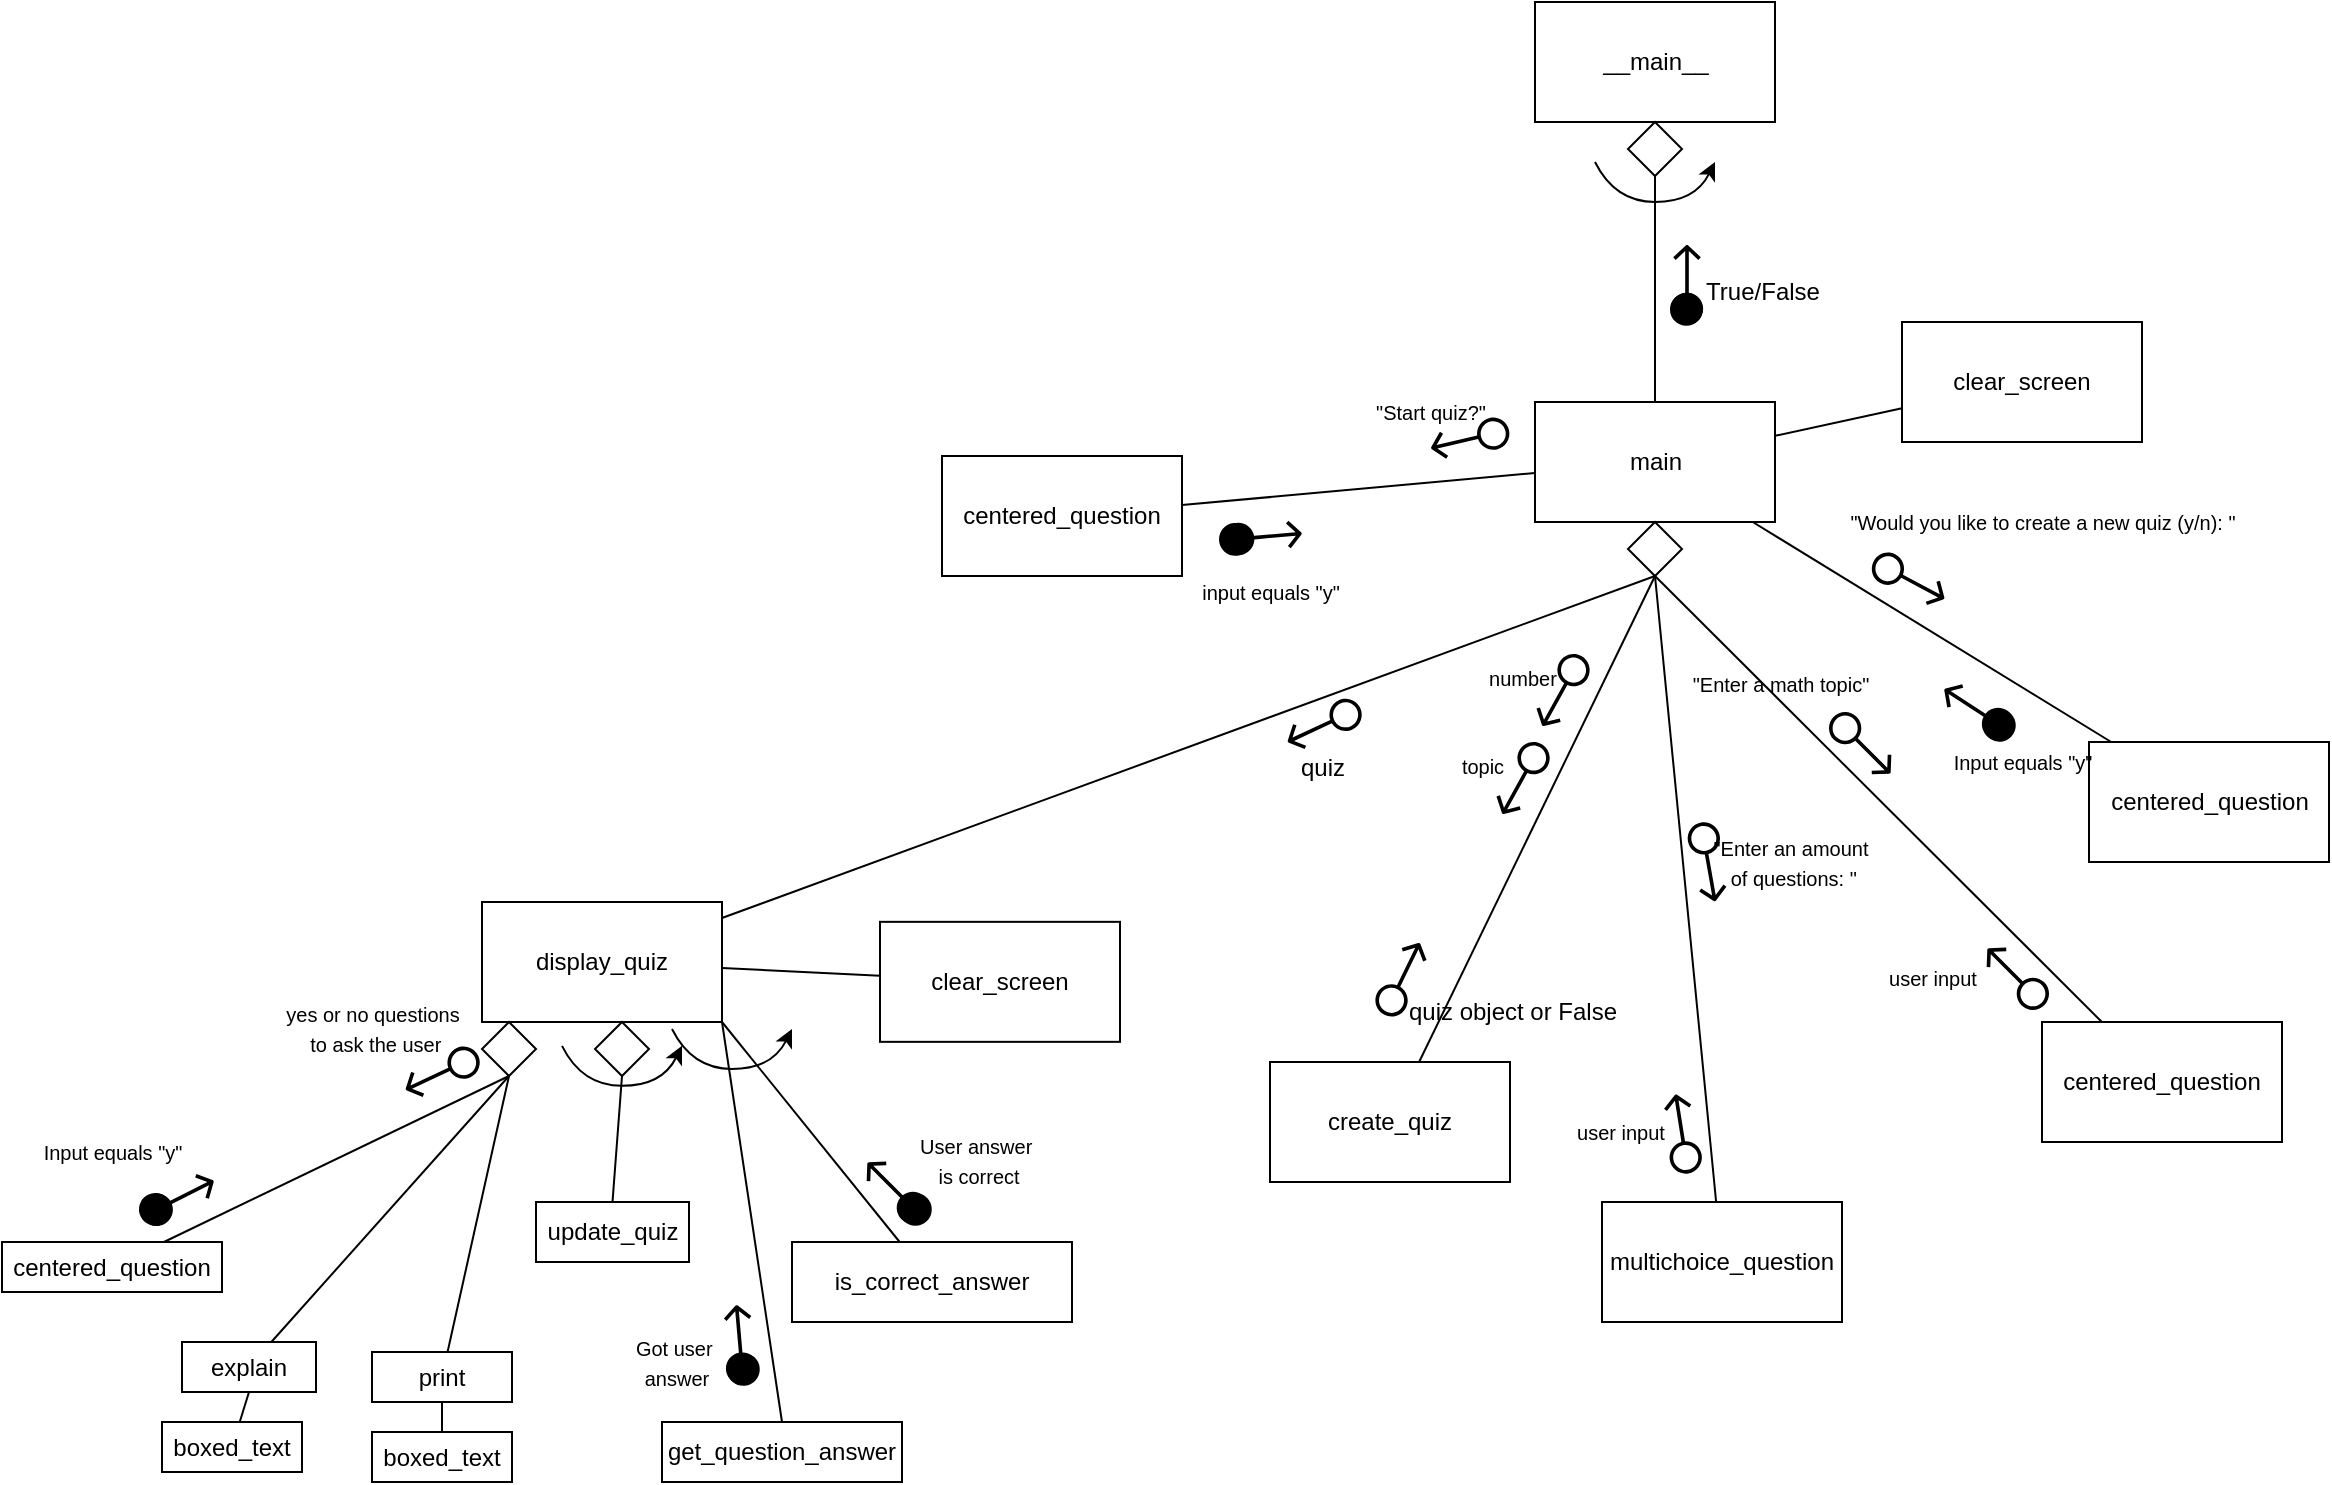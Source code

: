 <mxfile version="26.2.14">
  <diagram name="Page-1" id="f_3oM0i7yv1ToYmqykZj">
    <mxGraphModel dx="4486" dy="777" grid="1" gridSize="10" guides="1" tooltips="1" connect="1" arrows="1" fold="1" page="1" pageScale="1" pageWidth="3300" pageHeight="2339" math="0" shadow="0">
      <root>
        <mxCell id="0" />
        <mxCell id="1" parent="0" />
        <mxCell id="l9gxagXX-j7azEdDKl_m-1" value="__main__" style="whiteSpace=wrap;html=1;" parent="1" vertex="1">
          <mxGeometry x="546.5" y="70" width="120" height="60" as="geometry" />
        </mxCell>
        <mxCell id="l9gxagXX-j7azEdDKl_m-3" value="" style="rhombus;whiteSpace=wrap;html=1;fillColor=none;" parent="1" vertex="1">
          <mxGeometry x="593" y="130" width="27" height="27" as="geometry" />
        </mxCell>
        <mxCell id="l9gxagXX-j7azEdDKl_m-4" value="" style="endArrow=none;html=1;entryX=0.5;entryY=1;entryDx=0;entryDy=0;" parent="1" target="l9gxagXX-j7azEdDKl_m-3" edge="1">
          <mxGeometry width="50" height="50" relative="1" as="geometry">
            <mxPoint x="606.5" y="270" as="sourcePoint" />
            <mxPoint x="521.5" y="151" as="targetPoint" />
          </mxGeometry>
        </mxCell>
        <mxCell id="l9gxagXX-j7azEdDKl_m-5" value="" style="curved=1;endArrow=classic;html=1;rounded=0;" parent="1" edge="1">
          <mxGeometry width="50" height="50" relative="1" as="geometry">
            <mxPoint x="576.5" y="150" as="sourcePoint" />
            <mxPoint x="636.5" y="150" as="targetPoint" />
            <Array as="points">
              <mxPoint x="586.5" y="170" />
              <mxPoint x="626.5" y="170" />
            </Array>
          </mxGeometry>
        </mxCell>
        <mxCell id="l9gxagXX-j7azEdDKl_m-7" value="clear_screen" style="whiteSpace=wrap;html=1;" parent="1" vertex="1">
          <mxGeometry x="730" y="230" width="120" height="60" as="geometry" />
        </mxCell>
        <mxCell id="l9gxagXX-j7azEdDKl_m-8" value="" style="endArrow=none;html=1;" parent="1" source="l9gxagXX-j7azEdDKl_m-7" target="l9gxagXX-j7azEdDKl_m-83" edge="1">
          <mxGeometry width="50" height="50" relative="1" as="geometry">
            <mxPoint x="520" y="393" as="sourcePoint" />
            <mxPoint x="540" y="353.75" as="targetPoint" />
          </mxGeometry>
        </mxCell>
        <mxCell id="l9gxagXX-j7azEdDKl_m-9" value="centered_question" style="whiteSpace=wrap;html=1;" parent="1" vertex="1">
          <mxGeometry x="823.5" y="440" width="120" height="60" as="geometry" />
        </mxCell>
        <mxCell id="l9gxagXX-j7azEdDKl_m-10" value="" style="endArrow=none;html=1;" parent="1" source="l9gxagXX-j7azEdDKl_m-9" target="l9gxagXX-j7azEdDKl_m-83" edge="1">
          <mxGeometry width="50" height="50" relative="1" as="geometry">
            <mxPoint x="559" y="440" as="sourcePoint" />
            <mxPoint x="660" y="375.397" as="targetPoint" />
          </mxGeometry>
        </mxCell>
        <mxCell id="l9gxagXX-j7azEdDKl_m-11" value="" style="group;rotation=28;" parent="1" vertex="1" connectable="0">
          <mxGeometry x="711.5" y="349.5" width="40" height="23" as="geometry" />
        </mxCell>
        <mxCell id="l9gxagXX-j7azEdDKl_m-12" value="" style="outlineConnect=0;fontColor=#232F3E;gradientColor=none;strokeColor=none;dashed=0;verticalLabelPosition=bottom;verticalAlign=top;align=center;html=1;fontSize=12;fontStyle=0;aspect=fixed;pointerEvents=1;shape=mxgraph.aws4.elastic_ip_address;fillColor=#000000;rotation=28;" parent="l9gxagXX-j7azEdDKl_m-11" vertex="1">
          <mxGeometry x="2" y="1" width="40" height="16.923" as="geometry" />
        </mxCell>
        <mxCell id="l9gxagXX-j7azEdDKl_m-13" value="&lt;font style=&quot;font-size: 10px;&quot;&gt;&quot;Would you like to create a new quiz (y/n): &quot;&lt;/font&gt;" style="text;html=1;align=center;verticalAlign=middle;resizable=0;points=[];autosize=1;strokeColor=none;fillColor=none;" parent="1" vertex="1">
          <mxGeometry x="690" y="314.5" width="220" height="30" as="geometry" />
        </mxCell>
        <mxCell id="l9gxagXX-j7azEdDKl_m-19" value="&lt;font style=&quot;font-size: 10px;&quot;&gt;Input equals &quot;y&quot;&lt;/font&gt;" style="text;html=1;align=center;verticalAlign=middle;resizable=0;points=[];autosize=1;strokeColor=none;fillColor=none;" parent="1" vertex="1">
          <mxGeometry x="745" y="435" width="90" height="30" as="geometry" />
        </mxCell>
        <mxCell id="l9gxagXX-j7azEdDKl_m-20" value="" style="group;rotation=-90;" parent="1" vertex="1" connectable="0">
          <mxGeometry x="606.5" y="200" width="40" height="23" as="geometry" />
        </mxCell>
        <mxCell id="l9gxagXX-j7azEdDKl_m-21" value="" style="outlineConnect=0;fontColor=#232F3E;gradientColor=none;strokeColor=none;dashed=0;verticalLabelPosition=bottom;verticalAlign=top;align=center;html=1;fontSize=12;fontStyle=0;aspect=fixed;pointerEvents=1;shape=mxgraph.aws4.elastic_ip_address;fillColor=#000000;rotation=-90;" parent="l9gxagXX-j7azEdDKl_m-20" vertex="1">
          <mxGeometry x="-4" y="3" width="40" height="16.923" as="geometry" />
        </mxCell>
        <mxCell id="l9gxagXX-j7azEdDKl_m-22" value="" style="ellipse;whiteSpace=wrap;html=1;aspect=fixed;fillColor=#000000;rotation=-180;" parent="l9gxagXX-j7azEdDKl_m-20" vertex="1">
          <mxGeometry x="8" y="16" width="15.385" height="15.385" as="geometry" />
        </mxCell>
        <mxCell id="l9gxagXX-j7azEdDKl_m-23" value="True/False" style="text;html=1;align=center;verticalAlign=middle;resizable=0;points=[];autosize=1;strokeColor=none;fillColor=none;" parent="1" vertex="1">
          <mxGeometry x="620" y="200" width="80" height="30" as="geometry" />
        </mxCell>
        <mxCell id="l9gxagXX-j7azEdDKl_m-38" value="multichoice_question" style="whiteSpace=wrap;html=1;" parent="1" vertex="1">
          <mxGeometry x="580" y="670" width="120" height="60" as="geometry" />
        </mxCell>
        <mxCell id="l9gxagXX-j7azEdDKl_m-39" value="" style="endArrow=none;html=1;entryX=0.5;entryY=1;entryDx=0;entryDy=0;" parent="1" source="l9gxagXX-j7azEdDKl_m-38" target="l9gxagXX-j7azEdDKl_m-84" edge="1">
          <mxGeometry width="50" height="50" relative="1" as="geometry">
            <mxPoint x="770" y="457" as="sourcePoint" />
            <mxPoint x="603.429" y="380" as="targetPoint" />
          </mxGeometry>
        </mxCell>
        <mxCell id="l9gxagXX-j7azEdDKl_m-43" value="" style="group;rotation=-147;" parent="1" vertex="1" connectable="0">
          <mxGeometry x="750" y="410" width="40" height="23" as="geometry" />
        </mxCell>
        <mxCell id="l9gxagXX-j7azEdDKl_m-44" value="" style="outlineConnect=0;fontColor=#232F3E;gradientColor=none;strokeColor=none;dashed=0;verticalLabelPosition=bottom;verticalAlign=top;align=center;html=1;fontSize=12;fontStyle=0;aspect=fixed;pointerEvents=1;shape=mxgraph.aws4.elastic_ip_address;fillColor=#000000;rotation=-147;" parent="l9gxagXX-j7azEdDKl_m-43" vertex="1">
          <mxGeometry x="-2" y="6" width="40" height="16.923" as="geometry" />
        </mxCell>
        <mxCell id="l9gxagXX-j7azEdDKl_m-45" value="" style="ellipse;whiteSpace=wrap;html=1;aspect=fixed;fillColor=#000000;rotation=-237;" parent="l9gxagXX-j7azEdDKl_m-43" vertex="1">
          <mxGeometry x="21" y="14" width="15.385" height="15.385" as="geometry" />
        </mxCell>
        <mxCell id="l9gxagXX-j7azEdDKl_m-46" value="" style="group;rotation=80;" parent="1" vertex="1" connectable="0">
          <mxGeometry x="600" y="403.0" width="40" height="23" as="geometry" />
        </mxCell>
        <mxCell id="l9gxagXX-j7azEdDKl_m-47" value="" style="outlineConnect=0;fontColor=#232F3E;gradientColor=none;strokeColor=none;dashed=0;verticalLabelPosition=bottom;verticalAlign=top;align=center;html=1;fontSize=12;fontStyle=0;aspect=fixed;pointerEvents=1;shape=mxgraph.aws4.elastic_ip_address;fillColor=#000000;rotation=80;" parent="l9gxagXX-j7azEdDKl_m-46" vertex="1">
          <mxGeometry x="13" y="88.5" width="40" height="16.923" as="geometry" />
        </mxCell>
        <mxCell id="l9gxagXX-j7azEdDKl_m-49" value="&lt;font size=&quot;1&quot;&gt;&quot;Enter an amount&lt;/font&gt;&lt;div&gt;&lt;font size=&quot;1&quot;&gt;&amp;nbsp;of questions: &quot;&lt;/font&gt;&lt;/div&gt;" style="text;html=1;align=center;verticalAlign=middle;resizable=0;points=[];autosize=1;strokeColor=none;fillColor=none;" parent="1" vertex="1">
          <mxGeometry x="623.5" y="480" width="100" height="40" as="geometry" />
        </mxCell>
        <mxCell id="l9gxagXX-j7azEdDKl_m-50" value="" style="group;rotation=-99;" parent="1" vertex="1" connectable="0">
          <mxGeometry x="580" y="550" width="40" height="23" as="geometry" />
        </mxCell>
        <mxCell id="l9gxagXX-j7azEdDKl_m-51" value="" style="outlineConnect=0;fontColor=#232F3E;gradientColor=none;strokeColor=none;dashed=0;verticalLabelPosition=bottom;verticalAlign=top;align=center;html=1;fontSize=12;fontStyle=0;aspect=fixed;pointerEvents=1;shape=mxgraph.aws4.elastic_ip_address;fillColor=#000000;rotation=-99;" parent="l9gxagXX-j7azEdDKl_m-50" vertex="1">
          <mxGeometry x="20" y="77.5" width="40" height="16.923" as="geometry" />
        </mxCell>
        <mxCell id="l9gxagXX-j7azEdDKl_m-55" value="centered_question" style="whiteSpace=wrap;html=1;" parent="1" vertex="1">
          <mxGeometry x="800" y="580" width="120" height="60" as="geometry" />
        </mxCell>
        <mxCell id="l9gxagXX-j7azEdDKl_m-56" value="" style="endArrow=none;html=1;entryX=0.5;entryY=1;entryDx=0;entryDy=0;" parent="1" source="l9gxagXX-j7azEdDKl_m-55" target="l9gxagXX-j7azEdDKl_m-84" edge="1">
          <mxGeometry width="50" height="50" relative="1" as="geometry">
            <mxPoint x="640" y="610" as="sourcePoint" />
            <mxPoint x="630" y="380" as="targetPoint" />
          </mxGeometry>
        </mxCell>
        <mxCell id="l9gxagXX-j7azEdDKl_m-59" value="&lt;font size=&quot;1&quot;&gt;&quot;Enter a math topic&quot;&lt;/font&gt;" style="text;html=1;align=center;verticalAlign=middle;resizable=0;points=[];autosize=1;strokeColor=none;fillColor=none;" parent="1" vertex="1">
          <mxGeometry x="613.5" y="396" width="110" height="30" as="geometry" />
        </mxCell>
        <mxCell id="l9gxagXX-j7azEdDKl_m-62" value="&lt;font size=&quot;1&quot;&gt;user input&lt;/font&gt;" style="text;html=1;align=center;verticalAlign=middle;resizable=0;points=[];autosize=1;strokeColor=none;fillColor=none;" parent="1" vertex="1">
          <mxGeometry x="554" y="620" width="70" height="30" as="geometry" />
        </mxCell>
        <mxCell id="l9gxagXX-j7azEdDKl_m-63" value="" style="group;rotation=-135;" parent="1" vertex="1" connectable="0">
          <mxGeometry x="770" y="543" width="40" height="23" as="geometry" />
        </mxCell>
        <mxCell id="l9gxagXX-j7azEdDKl_m-64" value="" style="outlineConnect=0;fontColor=#232F3E;gradientColor=none;strokeColor=none;dashed=0;verticalLabelPosition=bottom;verticalAlign=top;align=center;html=1;fontSize=12;fontStyle=0;aspect=fixed;pointerEvents=1;shape=mxgraph.aws4.elastic_ip_address;fillColor=#000000;rotation=-135;" parent="l9gxagXX-j7azEdDKl_m-63" vertex="1">
          <mxGeometry x="-3" y="6" width="40" height="16.923" as="geometry" />
        </mxCell>
        <mxCell id="l9gxagXX-j7azEdDKl_m-65" value="&lt;font size=&quot;1&quot;&gt;user input&lt;/font&gt;" style="text;html=1;align=center;verticalAlign=middle;resizable=0;points=[];autosize=1;strokeColor=none;fillColor=none;" parent="1" vertex="1">
          <mxGeometry x="710" y="543" width="70" height="30" as="geometry" />
        </mxCell>
        <mxCell id="l9gxagXX-j7azEdDKl_m-58" value="" style="outlineConnect=0;fontColor=#232F3E;gradientColor=none;strokeColor=none;dashed=0;verticalLabelPosition=bottom;verticalAlign=top;align=center;html=1;fontSize=12;fontStyle=0;aspect=fixed;pointerEvents=1;shape=mxgraph.aws4.elastic_ip_address;fillColor=#000000;rotation=45;" parent="1" vertex="1">
          <mxGeometry x="690" y="433.04" width="40" height="16.923" as="geometry" />
        </mxCell>
        <mxCell id="l9gxagXX-j7azEdDKl_m-66" value="create_quiz" style="whiteSpace=wrap;html=1;" parent="1" vertex="1">
          <mxGeometry x="414" y="600" width="120" height="60" as="geometry" />
        </mxCell>
        <mxCell id="l9gxagXX-j7azEdDKl_m-67" value="" style="endArrow=none;html=1;entryX=0.5;entryY=1;entryDx=0;entryDy=0;" parent="1" source="l9gxagXX-j7azEdDKl_m-66" target="l9gxagXX-j7azEdDKl_m-84" edge="1">
          <mxGeometry width="50" height="50" relative="1" as="geometry">
            <mxPoint x="647" y="680" as="sourcePoint" />
            <mxPoint x="589.459" y="380" as="targetPoint" />
          </mxGeometry>
        </mxCell>
        <mxCell id="l9gxagXX-j7azEdDKl_m-68" value="" style="outlineConnect=0;fontColor=#232F3E;gradientColor=none;strokeColor=none;dashed=0;verticalLabelPosition=bottom;verticalAlign=top;align=center;html=1;fontSize=12;fontStyle=0;aspect=fixed;pointerEvents=1;shape=mxgraph.aws4.elastic_ip_address;fillColor=#000000;rotation=119;" parent="1" vertex="1">
          <mxGeometry x="540" y="406.04" width="40" height="16.923" as="geometry" />
        </mxCell>
        <mxCell id="l9gxagXX-j7azEdDKl_m-69" value="&lt;font size=&quot;1&quot;&gt;number&lt;/font&gt;" style="text;html=1;align=center;verticalAlign=middle;resizable=0;points=[];autosize=1;strokeColor=none;fillColor=none;" parent="1" vertex="1">
          <mxGeometry x="510" y="392.96" width="60" height="30" as="geometry" />
        </mxCell>
        <mxCell id="l9gxagXX-j7azEdDKl_m-71" value="&lt;font size=&quot;1&quot;&gt;topic&lt;/font&gt;" style="text;html=1;align=center;verticalAlign=middle;resizable=0;points=[];autosize=1;strokeColor=none;fillColor=none;" parent="1" vertex="1">
          <mxGeometry x="500" y="436.92" width="40" height="30" as="geometry" />
        </mxCell>
        <mxCell id="l9gxagXX-j7azEdDKl_m-83" value="main" style="whiteSpace=wrap;html=1;" parent="1" vertex="1">
          <mxGeometry x="546.5" y="270" width="120" height="60" as="geometry" />
        </mxCell>
        <mxCell id="l9gxagXX-j7azEdDKl_m-84" value="" style="rhombus;whiteSpace=wrap;html=1;fillColor=none;" parent="1" vertex="1">
          <mxGeometry x="593" y="330" width="27" height="27" as="geometry" />
        </mxCell>
        <mxCell id="l9gxagXX-j7azEdDKl_m-88" value="" style="outlineConnect=0;fontColor=#232F3E;gradientColor=none;strokeColor=none;dashed=0;verticalLabelPosition=bottom;verticalAlign=top;align=center;html=1;fontSize=12;fontStyle=0;aspect=fixed;pointerEvents=1;shape=mxgraph.aws4.elastic_ip_address;fillColor=#000000;rotation=-64;" parent="1" vertex="1">
          <mxGeometry x="460" y="550" width="40" height="16.923" as="geometry" />
        </mxCell>
        <mxCell id="l9gxagXX-j7azEdDKl_m-89" value="quiz object or False" style="text;html=1;align=center;verticalAlign=middle;resizable=0;points=[];autosize=1;strokeColor=none;fillColor=none;" parent="1" vertex="1">
          <mxGeometry x="470" y="559.92" width="130" height="30" as="geometry" />
        </mxCell>
        <mxCell id="l9gxagXX-j7azEdDKl_m-90" value="" style="outlineConnect=0;fontColor=#232F3E;gradientColor=none;strokeColor=none;dashed=0;verticalLabelPosition=bottom;verticalAlign=top;align=center;html=1;fontSize=12;fontStyle=0;aspect=fixed;pointerEvents=1;shape=mxgraph.aws4.elastic_ip_address;fillColor=#000000;rotation=119;" parent="1" vertex="1">
          <mxGeometry x="520" y="450" width="40" height="16.923" as="geometry" />
        </mxCell>
        <mxCell id="l9gxagXX-j7azEdDKl_m-91" value="centered_question" style="whiteSpace=wrap;html=1;" parent="1" vertex="1">
          <mxGeometry x="250" y="297" width="120" height="60" as="geometry" />
        </mxCell>
        <mxCell id="l9gxagXX-j7azEdDKl_m-92" value="" style="endArrow=none;html=1;" parent="1" source="l9gxagXX-j7azEdDKl_m-83" target="l9gxagXX-j7azEdDKl_m-91" edge="1">
          <mxGeometry width="50" height="50" relative="1" as="geometry">
            <mxPoint x="534" y="382" as="sourcePoint" />
            <mxPoint x="354" y="272" as="targetPoint" />
          </mxGeometry>
        </mxCell>
        <mxCell id="l9gxagXX-j7azEdDKl_m-94" value="" style="outlineConnect=0;fontColor=#232F3E;gradientColor=none;strokeColor=none;dashed=0;verticalLabelPosition=bottom;verticalAlign=top;align=center;html=1;fontSize=12;fontStyle=0;aspect=fixed;pointerEvents=1;shape=mxgraph.aws4.elastic_ip_address;fillColor=#000000;rotation=-193;" parent="1" vertex="1">
          <mxGeometry x="494" y="280.08" width="40" height="16.923" as="geometry" />
        </mxCell>
        <mxCell id="l9gxagXX-j7azEdDKl_m-95" value="&lt;font style=&quot;font-size: 10px;&quot;&gt;&quot;Start quiz?&quot;&lt;/font&gt;" style="text;html=1;align=center;verticalAlign=middle;resizable=0;points=[];autosize=1;strokeColor=none;fillColor=none;" parent="1" vertex="1">
          <mxGeometry x="454" y="260" width="80" height="30" as="geometry" />
        </mxCell>
        <mxCell id="l9gxagXX-j7azEdDKl_m-96" value="" style="group;rotation=-5;" parent="1" vertex="1" connectable="0">
          <mxGeometry x="390" y="330" width="40" height="23" as="geometry" />
        </mxCell>
        <mxCell id="l9gxagXX-j7azEdDKl_m-97" value="" style="outlineConnect=0;fontColor=#232F3E;gradientColor=none;strokeColor=none;dashed=0;verticalLabelPosition=bottom;verticalAlign=top;align=center;html=1;fontSize=12;fontStyle=0;aspect=fixed;pointerEvents=1;shape=mxgraph.aws4.elastic_ip_address;fillColor=#000000;rotation=-5;" parent="l9gxagXX-j7azEdDKl_m-96" vertex="1">
          <mxGeometry y="-1" width="40" height="16.923" as="geometry" />
        </mxCell>
        <mxCell id="l9gxagXX-j7azEdDKl_m-98" value="" style="ellipse;whiteSpace=wrap;html=1;aspect=fixed;fillColor=#000000;rotation=-95;" parent="l9gxagXX-j7azEdDKl_m-96" vertex="1">
          <mxGeometry x="-1" y="1" width="15.385" height="15.385" as="geometry" />
        </mxCell>
        <mxCell id="l9gxagXX-j7azEdDKl_m-99" value="&lt;font size=&quot;1&quot;&gt;input equals &quot;y&quot;&lt;/font&gt;" style="text;html=1;align=center;verticalAlign=middle;resizable=0;points=[];autosize=1;strokeColor=none;fillColor=none;" parent="1" vertex="1">
          <mxGeometry x="369" y="349.5" width="90" height="30" as="geometry" />
        </mxCell>
        <mxCell id="l9gxagXX-j7azEdDKl_m-100" value="display_quiz" style="rounded=0;whiteSpace=wrap;html=1;" parent="1" vertex="1">
          <mxGeometry x="20" y="520" width="120" height="60" as="geometry" />
        </mxCell>
        <mxCell id="l9gxagXX-j7azEdDKl_m-101" value="" style="endArrow=none;html=1;entryX=0.5;entryY=1;entryDx=0;entryDy=0;" parent="1" source="l9gxagXX-j7azEdDKl_m-100" target="l9gxagXX-j7azEdDKl_m-84" edge="1">
          <mxGeometry width="50" height="50" relative="1" as="geometry">
            <mxPoint x="220" y="470" as="sourcePoint" />
            <mxPoint x="617" y="367" as="targetPoint" />
          </mxGeometry>
        </mxCell>
        <mxCell id="l9gxagXX-j7azEdDKl_m-102" value="" style="group;rotation=-205;" parent="1" vertex="1" connectable="0">
          <mxGeometry x="419" y="417" width="40" height="23" as="geometry" />
        </mxCell>
        <mxCell id="l9gxagXX-j7azEdDKl_m-103" value="" style="outlineConnect=0;fontColor=#232F3E;gradientColor=none;strokeColor=none;dashed=0;verticalLabelPosition=bottom;verticalAlign=top;align=center;html=1;fontSize=12;fontStyle=0;aspect=fixed;pointerEvents=1;shape=mxgraph.aws4.elastic_ip_address;fillColor=#000000;rotation=-205;" parent="l9gxagXX-j7azEdDKl_m-102" vertex="1">
          <mxGeometry x="2" y="6" width="40" height="16.923" as="geometry" />
        </mxCell>
        <mxCell id="l9gxagXX-j7azEdDKl_m-104" value="quiz" style="text;html=1;align=center;verticalAlign=middle;resizable=0;points=[];autosize=1;strokeColor=none;fillColor=none;" parent="1" vertex="1">
          <mxGeometry x="415" y="438" width="50" height="30" as="geometry" />
        </mxCell>
        <mxCell id="l9gxagXX-j7azEdDKl_m-105" value="clear_screen" style="whiteSpace=wrap;html=1;" parent="1" vertex="1">
          <mxGeometry x="219" y="529.92" width="120" height="60" as="geometry" />
        </mxCell>
        <mxCell id="l9gxagXX-j7azEdDKl_m-106" value="" style="endArrow=none;html=1;rounded=0;" parent="1" source="l9gxagXX-j7azEdDKl_m-100" target="l9gxagXX-j7azEdDKl_m-105" edge="1">
          <mxGeometry width="50" height="50" relative="1" as="geometry">
            <mxPoint x="160" y="590" as="sourcePoint" />
            <mxPoint x="210" y="540" as="targetPoint" />
          </mxGeometry>
        </mxCell>
        <mxCell id="l9gxagXX-j7azEdDKl_m-107" value="is_correct_answer" style="whiteSpace=wrap;html=1;" parent="1" vertex="1">
          <mxGeometry x="175" y="690" width="140" height="40" as="geometry" />
        </mxCell>
        <mxCell id="l9gxagXX-j7azEdDKl_m-108" value="" style="endArrow=none;html=1;rounded=0;exitX=1;exitY=1;exitDx=0;exitDy=0;" parent="1" source="l9gxagXX-j7azEdDKl_m-100" target="l9gxagXX-j7azEdDKl_m-107" edge="1">
          <mxGeometry width="50" height="50" relative="1" as="geometry">
            <mxPoint x="150" y="584" as="sourcePoint" />
            <mxPoint x="180" y="596" as="targetPoint" />
          </mxGeometry>
        </mxCell>
        <mxCell id="l9gxagXX-j7azEdDKl_m-109" value="" style="group;rotation=-135;" parent="1" vertex="1" connectable="0">
          <mxGeometry x="210" y="640" width="100" height="32.46" as="geometry" />
        </mxCell>
        <mxCell id="l9gxagXX-j7azEdDKl_m-110" value="" style="outlineConnect=0;fontColor=#232F3E;gradientColor=none;strokeColor=none;dashed=0;verticalLabelPosition=bottom;verticalAlign=top;align=center;html=1;fontSize=12;fontStyle=0;aspect=fixed;pointerEvents=1;shape=mxgraph.aws4.elastic_ip_address;fillColor=#000000;rotation=-135;" parent="l9gxagXX-j7azEdDKl_m-109" vertex="1">
          <mxGeometry x="-3" y="16" width="40" height="16.923" as="geometry" />
        </mxCell>
        <mxCell id="l9gxagXX-j7azEdDKl_m-111" value="" style="ellipse;whiteSpace=wrap;html=1;aspect=fixed;fillColor=#000000;rotation=-225;" parent="l9gxagXX-j7azEdDKl_m-109" vertex="1">
          <mxGeometry x="19" y="26" width="15.385" height="15.385" as="geometry" />
        </mxCell>
        <mxCell id="l9gxagXX-j7azEdDKl_m-114" value="&lt;font style=&quot;font-size: 10px;&quot;&gt;User answer&amp;nbsp;&lt;/font&gt;&lt;div&gt;&lt;font style=&quot;font-size: 10px;&quot;&gt;is correct&lt;/font&gt;&lt;/div&gt;" style="text;html=1;align=center;verticalAlign=middle;resizable=0;points=[];autosize=1;strokeColor=none;fillColor=none;rotation=0;" parent="l9gxagXX-j7azEdDKl_m-109" vertex="1">
          <mxGeometry x="18" y="-11" width="80" height="40" as="geometry" />
        </mxCell>
        <mxCell id="BkOrvYqyjtyI4UNcTYps-1" value="" style="curved=1;endArrow=classic;html=1;rounded=0;" edge="1" parent="1">
          <mxGeometry width="50" height="50" relative="1" as="geometry">
            <mxPoint x="60" y="591.92" as="sourcePoint" />
            <mxPoint x="120" y="591.92" as="targetPoint" />
            <Array as="points">
              <mxPoint x="70" y="611.92" />
              <mxPoint x="110" y="611.92" />
            </Array>
          </mxGeometry>
        </mxCell>
        <mxCell id="BkOrvYqyjtyI4UNcTYps-3" value="" style="rhombus;whiteSpace=wrap;html=1;fillColor=none;" vertex="1" parent="1">
          <mxGeometry x="76.5" y="580" width="27" height="27" as="geometry" />
        </mxCell>
        <mxCell id="BkOrvYqyjtyI4UNcTYps-6" value="update_quiz" style="whiteSpace=wrap;html=1;" vertex="1" parent="1">
          <mxGeometry x="47" y="670" width="76.5" height="30" as="geometry" />
        </mxCell>
        <mxCell id="BkOrvYqyjtyI4UNcTYps-7" value="" style="endArrow=none;html=1;rounded=0;exitX=0.5;exitY=1;exitDx=0;exitDy=0;entryX=0.5;entryY=0;entryDx=0;entryDy=0;" edge="1" parent="1" source="BkOrvYqyjtyI4UNcTYps-3" target="BkOrvYqyjtyI4UNcTYps-6">
          <mxGeometry width="50" height="50" relative="1" as="geometry">
            <mxPoint x="65" y="587" as="sourcePoint" />
            <mxPoint x="140" y="740" as="targetPoint" />
          </mxGeometry>
        </mxCell>
        <mxCell id="BkOrvYqyjtyI4UNcTYps-8" value="get_question_answer" style="whiteSpace=wrap;html=1;" vertex="1" parent="1">
          <mxGeometry x="110" y="780" width="120" height="30" as="geometry" />
        </mxCell>
        <mxCell id="BkOrvYqyjtyI4UNcTYps-9" value="" style="endArrow=none;html=1;rounded=0;exitX=1;exitY=1;exitDx=0;exitDy=0;entryX=0.5;entryY=0;entryDx=0;entryDy=0;" edge="1" parent="1" source="l9gxagXX-j7azEdDKl_m-100" target="BkOrvYqyjtyI4UNcTYps-8">
          <mxGeometry width="50" height="50" relative="1" as="geometry">
            <mxPoint x="50" y="617" as="sourcePoint" />
            <mxPoint y="730" as="targetPoint" />
          </mxGeometry>
        </mxCell>
        <mxCell id="BkOrvYqyjtyI4UNcTYps-11" value="" style="group;rotation=-95;" vertex="1" connectable="0" parent="1">
          <mxGeometry x="60" y="740" width="40" height="23" as="geometry" />
        </mxCell>
        <mxCell id="BkOrvYqyjtyI4UNcTYps-12" value="" style="outlineConnect=0;fontColor=#232F3E;gradientColor=none;strokeColor=none;dashed=0;verticalLabelPosition=bottom;verticalAlign=top;align=center;html=1;fontSize=12;fontStyle=0;aspect=fixed;pointerEvents=1;shape=mxgraph.aws4.elastic_ip_address;fillColor=#000000;rotation=-95;" vertex="1" parent="BkOrvYqyjtyI4UNcTYps-11">
          <mxGeometry x="69" y="-7" width="40" height="16.923" as="geometry" />
        </mxCell>
        <mxCell id="BkOrvYqyjtyI4UNcTYps-13" value="" style="ellipse;whiteSpace=wrap;html=1;aspect=fixed;fillColor=#000000;rotation=-185;" vertex="1" parent="BkOrvYqyjtyI4UNcTYps-11">
          <mxGeometry x="83" y="6" width="15.385" height="15.385" as="geometry" />
        </mxCell>
        <mxCell id="BkOrvYqyjtyI4UNcTYps-14" value="&lt;font size=&quot;1&quot;&gt;Got user&amp;nbsp;&lt;/font&gt;&lt;div&gt;&lt;font size=&quot;1&quot;&gt;answer&lt;/font&gt;&lt;/div&gt;" style="text;html=1;align=center;verticalAlign=middle;resizable=0;points=[];autosize=1;strokeColor=none;fillColor=none;rotation=0;" vertex="1" parent="1">
          <mxGeometry x="86.5" y="730" width="60" height="40" as="geometry" />
        </mxCell>
        <mxCell id="BkOrvYqyjtyI4UNcTYps-15" value="print" style="whiteSpace=wrap;html=1;" vertex="1" parent="1">
          <mxGeometry x="-35" y="745" width="70" height="25" as="geometry" />
        </mxCell>
        <mxCell id="BkOrvYqyjtyI4UNcTYps-16" value="" style="endArrow=none;html=1;rounded=0;exitX=0.5;exitY=1;exitDx=0;exitDy=0;" edge="1" parent="1" source="BkOrvYqyjtyI4UNcTYps-18" target="BkOrvYqyjtyI4UNcTYps-15">
          <mxGeometry width="50" height="50" relative="1" as="geometry">
            <mxPoint x="-70" y="580" as="sourcePoint" />
            <mxPoint x="-50" y="800" as="targetPoint" />
          </mxGeometry>
        </mxCell>
        <mxCell id="BkOrvYqyjtyI4UNcTYps-17" value="" style="curved=1;endArrow=classic;html=1;rounded=0;" edge="1" parent="1">
          <mxGeometry width="50" height="50" relative="1" as="geometry">
            <mxPoint x="115" y="583.5" as="sourcePoint" />
            <mxPoint x="175" y="583.5" as="targetPoint" />
            <Array as="points">
              <mxPoint x="125" y="603.5" />
              <mxPoint x="165" y="603.5" />
            </Array>
          </mxGeometry>
        </mxCell>
        <mxCell id="BkOrvYqyjtyI4UNcTYps-18" value="" style="rhombus;whiteSpace=wrap;html=1;fillColor=none;" vertex="1" parent="1">
          <mxGeometry x="20" y="580" width="27" height="27" as="geometry" />
        </mxCell>
        <mxCell id="BkOrvYqyjtyI4UNcTYps-20" value="centered_question" style="whiteSpace=wrap;html=1;" vertex="1" parent="1">
          <mxGeometry x="-220" y="690" width="110" height="25" as="geometry" />
        </mxCell>
        <mxCell id="BkOrvYqyjtyI4UNcTYps-21" value="" style="endArrow=none;html=1;rounded=0;exitX=0.5;exitY=1;exitDx=0;exitDy=0;" edge="1" parent="1" target="BkOrvYqyjtyI4UNcTYps-20" source="BkOrvYqyjtyI4UNcTYps-18">
          <mxGeometry width="50" height="50" relative="1" as="geometry">
            <mxPoint x="-36" y="570" as="sourcePoint" />
            <mxPoint x="-120" y="762.5" as="targetPoint" />
          </mxGeometry>
        </mxCell>
        <mxCell id="BkOrvYqyjtyI4UNcTYps-23" value="explain" style="whiteSpace=wrap;html=1;" vertex="1" parent="1">
          <mxGeometry x="-130" y="740" width="67" height="25" as="geometry" />
        </mxCell>
        <mxCell id="BkOrvYqyjtyI4UNcTYps-24" value="" style="endArrow=none;html=1;rounded=0;exitX=0.5;exitY=1;exitDx=0;exitDy=0;" edge="1" parent="1" target="BkOrvYqyjtyI4UNcTYps-23" source="BkOrvYqyjtyI4UNcTYps-18">
          <mxGeometry width="50" height="50" relative="1" as="geometry">
            <mxPoint x="30" y="620" as="sourcePoint" />
            <mxPoint x="-107" y="827.5" as="targetPoint" />
          </mxGeometry>
        </mxCell>
        <mxCell id="BkOrvYqyjtyI4UNcTYps-25" value="" style="outlineConnect=0;fontColor=#232F3E;gradientColor=none;strokeColor=none;dashed=0;verticalLabelPosition=bottom;verticalAlign=top;align=center;html=1;fontSize=12;fontStyle=0;aspect=fixed;pointerEvents=1;shape=mxgraph.aws4.elastic_ip_address;fillColor=#000000;rotation=-205;" vertex="1" parent="1">
          <mxGeometry x="-20" y="596.92" width="40" height="16.923" as="geometry" />
        </mxCell>
        <mxCell id="BkOrvYqyjtyI4UNcTYps-26" value="&lt;font size=&quot;1&quot;&gt;yes or no questions&lt;/font&gt;&lt;div&gt;&lt;font size=&quot;1&quot;&gt;&amp;nbsp;to ask the user&lt;/font&gt;&lt;/div&gt;" style="text;html=1;align=center;verticalAlign=middle;resizable=0;points=[];autosize=1;strokeColor=none;fillColor=none;" vertex="1" parent="1">
          <mxGeometry x="-90" y="563" width="110" height="40" as="geometry" />
        </mxCell>
        <mxCell id="BkOrvYqyjtyI4UNcTYps-29" value="&lt;font style=&quot;font-size: 10px;&quot;&gt;Input equals &quot;y&quot;&lt;/font&gt;" style="text;html=1;align=center;verticalAlign=middle;resizable=0;points=[];autosize=1;strokeColor=none;fillColor=none;" vertex="1" parent="1">
          <mxGeometry x="-210" y="630" width="90" height="30" as="geometry" />
        </mxCell>
        <mxCell id="BkOrvYqyjtyI4UNcTYps-30" value="" style="group;rotation=-27;" vertex="1" connectable="0" parent="1">
          <mxGeometry x="-150" y="660" width="40" height="23" as="geometry" />
        </mxCell>
        <mxCell id="BkOrvYqyjtyI4UNcTYps-31" value="" style="outlineConnect=0;fontColor=#232F3E;gradientColor=none;strokeColor=none;dashed=0;verticalLabelPosition=bottom;verticalAlign=top;align=center;html=1;fontSize=12;fontStyle=0;aspect=fixed;pointerEvents=1;shape=mxgraph.aws4.elastic_ip_address;fillColor=#000000;rotation=-27;" vertex="1" parent="BkOrvYqyjtyI4UNcTYps-30">
          <mxGeometry x="-2" width="40" height="16.923" as="geometry" />
        </mxCell>
        <mxCell id="BkOrvYqyjtyI4UNcTYps-32" value="" style="ellipse;whiteSpace=wrap;html=1;aspect=fixed;fillColor=#000000;rotation=-117;" vertex="1" parent="BkOrvYqyjtyI4UNcTYps-30">
          <mxGeometry x="-1" y="6" width="15.385" height="15.385" as="geometry" />
        </mxCell>
        <mxCell id="BkOrvYqyjtyI4UNcTYps-34" value="boxed_text" style="whiteSpace=wrap;html=1;" vertex="1" parent="1">
          <mxGeometry x="-35" y="785" width="70" height="25" as="geometry" />
        </mxCell>
        <mxCell id="BkOrvYqyjtyI4UNcTYps-35" value="" style="endArrow=none;html=1;rounded=0;" edge="1" parent="1" source="BkOrvYqyjtyI4UNcTYps-15" target="BkOrvYqyjtyI4UNcTYps-34">
          <mxGeometry width="50" height="50" relative="1" as="geometry">
            <mxPoint x="17" y="715" as="sourcePoint" />
            <mxPoint x="-57" y="901" as="targetPoint" />
          </mxGeometry>
        </mxCell>
        <mxCell id="BkOrvYqyjtyI4UNcTYps-40" value="boxed_text" style="whiteSpace=wrap;html=1;" vertex="1" parent="1">
          <mxGeometry x="-140" y="780" width="70" height="25" as="geometry" />
        </mxCell>
        <mxCell id="BkOrvYqyjtyI4UNcTYps-41" value="" style="endArrow=none;html=1;rounded=0;exitX=0.5;exitY=1;exitDx=0;exitDy=0;" edge="1" parent="1" target="BkOrvYqyjtyI4UNcTYps-40" source="BkOrvYqyjtyI4UNcTYps-23">
          <mxGeometry width="50" height="50" relative="1" as="geometry">
            <mxPoint x="-70" y="775" as="sourcePoint" />
            <mxPoint x="-162" y="903" as="targetPoint" />
          </mxGeometry>
        </mxCell>
      </root>
    </mxGraphModel>
  </diagram>
</mxfile>
